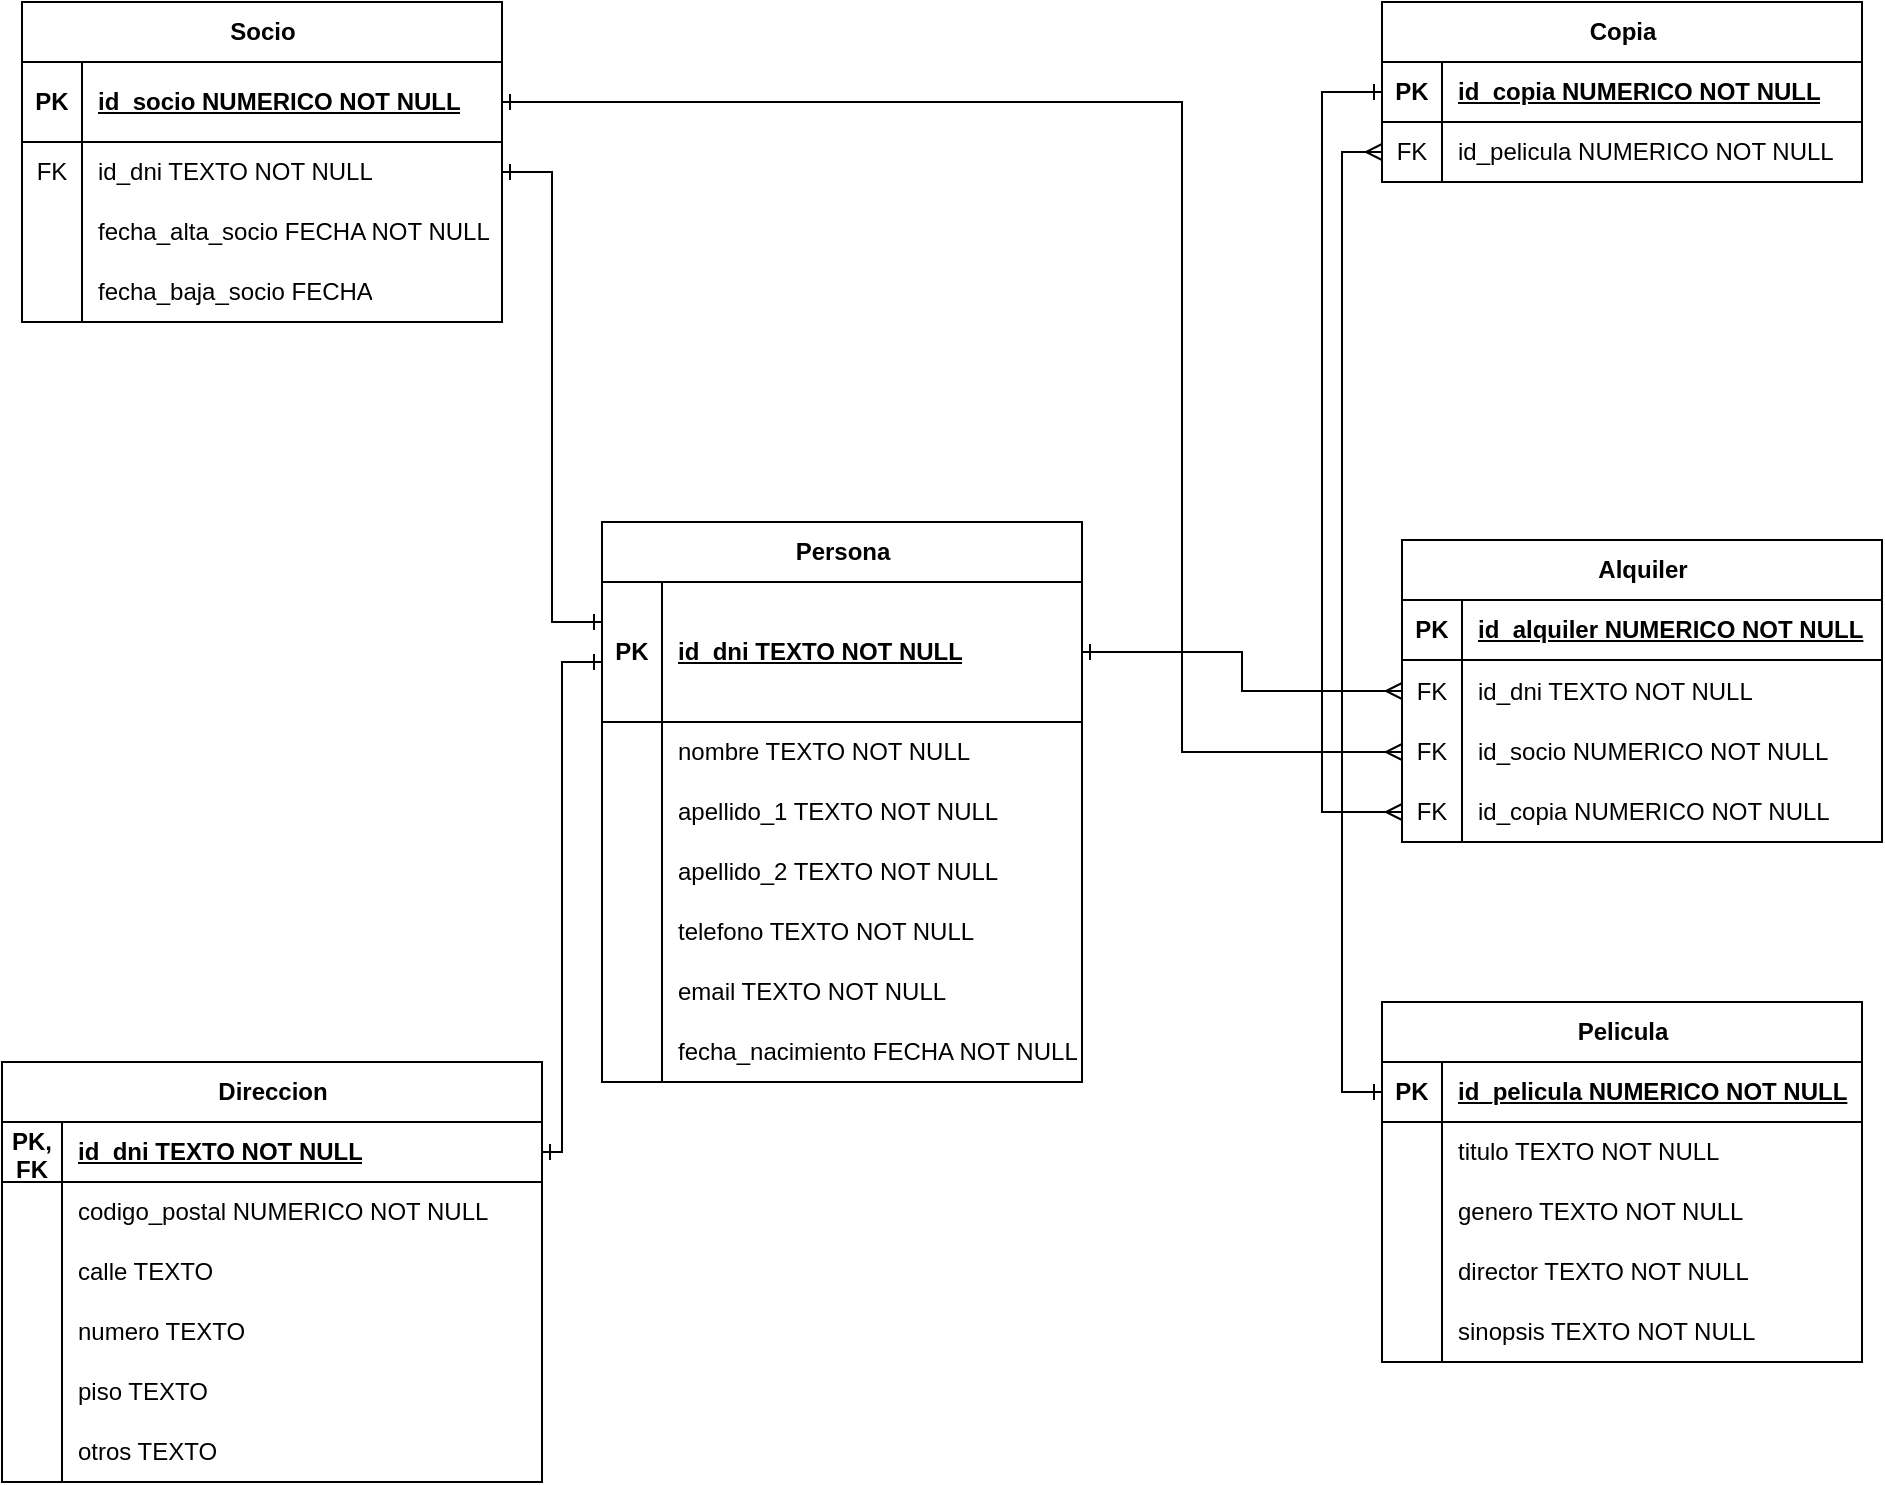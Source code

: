 <mxfile version="23.1.5" type="device">
  <diagram name="Página-1" id="vVMcuIX8sOUWCmh_yazC">
    <mxGraphModel dx="778" dy="764" grid="1" gridSize="10" guides="1" tooltips="1" connect="1" arrows="1" fold="1" page="1" pageScale="1" pageWidth="1169" pageHeight="827" math="0" shadow="0">
      <root>
        <mxCell id="0" />
        <mxCell id="1" parent="0" />
        <mxCell id="2HhcSjEL5CbeWGFcmDzp-1" value="Persona" style="shape=table;startSize=30;container=1;collapsible=1;childLayout=tableLayout;fixedRows=1;rowLines=0;fontStyle=1;align=center;resizeLast=1;html=1;" vertex="1" parent="1">
          <mxGeometry x="330" y="330" width="240" height="280" as="geometry" />
        </mxCell>
        <mxCell id="2HhcSjEL5CbeWGFcmDzp-2" value="" style="shape=tableRow;horizontal=0;startSize=0;swimlaneHead=0;swimlaneBody=0;fillColor=none;collapsible=0;dropTarget=0;points=[[0,0.5],[1,0.5]];portConstraint=eastwest;top=0;left=0;right=0;bottom=1;" vertex="1" parent="2HhcSjEL5CbeWGFcmDzp-1">
          <mxGeometry y="30" width="240" height="70" as="geometry" />
        </mxCell>
        <mxCell id="2HhcSjEL5CbeWGFcmDzp-3" value="PK" style="shape=partialRectangle;connectable=0;fillColor=none;top=0;left=0;bottom=0;right=0;fontStyle=1;overflow=hidden;whiteSpace=wrap;html=1;" vertex="1" parent="2HhcSjEL5CbeWGFcmDzp-2">
          <mxGeometry width="30" height="70" as="geometry">
            <mxRectangle width="30" height="70" as="alternateBounds" />
          </mxGeometry>
        </mxCell>
        <mxCell id="2HhcSjEL5CbeWGFcmDzp-4" value="id_dni TEXTO NOT NULL" style="shape=partialRectangle;connectable=0;fillColor=none;top=0;left=0;bottom=0;right=0;align=left;spacingLeft=6;fontStyle=5;overflow=hidden;whiteSpace=wrap;html=1;" vertex="1" parent="2HhcSjEL5CbeWGFcmDzp-2">
          <mxGeometry x="30" width="210" height="70" as="geometry">
            <mxRectangle width="210" height="70" as="alternateBounds" />
          </mxGeometry>
        </mxCell>
        <mxCell id="2HhcSjEL5CbeWGFcmDzp-5" value="" style="shape=tableRow;horizontal=0;startSize=0;swimlaneHead=0;swimlaneBody=0;fillColor=none;collapsible=0;dropTarget=0;points=[[0,0.5],[1,0.5]];portConstraint=eastwest;top=0;left=0;right=0;bottom=0;" vertex="1" parent="2HhcSjEL5CbeWGFcmDzp-1">
          <mxGeometry y="100" width="240" height="30" as="geometry" />
        </mxCell>
        <mxCell id="2HhcSjEL5CbeWGFcmDzp-6" value="" style="shape=partialRectangle;connectable=0;fillColor=none;top=0;left=0;bottom=0;right=0;editable=1;overflow=hidden;whiteSpace=wrap;html=1;" vertex="1" parent="2HhcSjEL5CbeWGFcmDzp-5">
          <mxGeometry width="30" height="30" as="geometry">
            <mxRectangle width="30" height="30" as="alternateBounds" />
          </mxGeometry>
        </mxCell>
        <mxCell id="2HhcSjEL5CbeWGFcmDzp-7" value="nombre TEXTO NOT NULL" style="shape=partialRectangle;connectable=0;fillColor=none;top=0;left=0;bottom=0;right=0;align=left;spacingLeft=6;overflow=hidden;whiteSpace=wrap;html=1;" vertex="1" parent="2HhcSjEL5CbeWGFcmDzp-5">
          <mxGeometry x="30" width="210" height="30" as="geometry">
            <mxRectangle width="210" height="30" as="alternateBounds" />
          </mxGeometry>
        </mxCell>
        <mxCell id="2HhcSjEL5CbeWGFcmDzp-8" value="" style="shape=tableRow;horizontal=0;startSize=0;swimlaneHead=0;swimlaneBody=0;fillColor=none;collapsible=0;dropTarget=0;points=[[0,0.5],[1,0.5]];portConstraint=eastwest;top=0;left=0;right=0;bottom=0;" vertex="1" parent="2HhcSjEL5CbeWGFcmDzp-1">
          <mxGeometry y="130" width="240" height="30" as="geometry" />
        </mxCell>
        <mxCell id="2HhcSjEL5CbeWGFcmDzp-9" value="" style="shape=partialRectangle;connectable=0;fillColor=none;top=0;left=0;bottom=0;right=0;editable=1;overflow=hidden;whiteSpace=wrap;html=1;" vertex="1" parent="2HhcSjEL5CbeWGFcmDzp-8">
          <mxGeometry width="30" height="30" as="geometry">
            <mxRectangle width="30" height="30" as="alternateBounds" />
          </mxGeometry>
        </mxCell>
        <mxCell id="2HhcSjEL5CbeWGFcmDzp-10" value="apellido_1 TEXTO NOT NULL" style="shape=partialRectangle;connectable=0;fillColor=none;top=0;left=0;bottom=0;right=0;align=left;spacingLeft=6;overflow=hidden;whiteSpace=wrap;html=1;" vertex="1" parent="2HhcSjEL5CbeWGFcmDzp-8">
          <mxGeometry x="30" width="210" height="30" as="geometry">
            <mxRectangle width="210" height="30" as="alternateBounds" />
          </mxGeometry>
        </mxCell>
        <mxCell id="2HhcSjEL5CbeWGFcmDzp-11" value="" style="shape=tableRow;horizontal=0;startSize=0;swimlaneHead=0;swimlaneBody=0;fillColor=none;collapsible=0;dropTarget=0;points=[[0,0.5],[1,0.5]];portConstraint=eastwest;top=0;left=0;right=0;bottom=0;" vertex="1" parent="2HhcSjEL5CbeWGFcmDzp-1">
          <mxGeometry y="160" width="240" height="30" as="geometry" />
        </mxCell>
        <mxCell id="2HhcSjEL5CbeWGFcmDzp-12" value="" style="shape=partialRectangle;connectable=0;fillColor=none;top=0;left=0;bottom=0;right=0;editable=1;overflow=hidden;whiteSpace=wrap;html=1;" vertex="1" parent="2HhcSjEL5CbeWGFcmDzp-11">
          <mxGeometry width="30" height="30" as="geometry">
            <mxRectangle width="30" height="30" as="alternateBounds" />
          </mxGeometry>
        </mxCell>
        <mxCell id="2HhcSjEL5CbeWGFcmDzp-13" value="apellido_2 TEXTO NOT NULL" style="shape=partialRectangle;connectable=0;fillColor=none;top=0;left=0;bottom=0;right=0;align=left;spacingLeft=6;overflow=hidden;whiteSpace=wrap;html=1;" vertex="1" parent="2HhcSjEL5CbeWGFcmDzp-11">
          <mxGeometry x="30" width="210" height="30" as="geometry">
            <mxRectangle width="210" height="30" as="alternateBounds" />
          </mxGeometry>
        </mxCell>
        <mxCell id="2HhcSjEL5CbeWGFcmDzp-14" value="" style="shape=tableRow;horizontal=0;startSize=0;swimlaneHead=0;swimlaneBody=0;fillColor=none;collapsible=0;dropTarget=0;points=[[0,0.5],[1,0.5]];portConstraint=eastwest;top=0;left=0;right=0;bottom=0;" vertex="1" parent="2HhcSjEL5CbeWGFcmDzp-1">
          <mxGeometry y="190" width="240" height="30" as="geometry" />
        </mxCell>
        <mxCell id="2HhcSjEL5CbeWGFcmDzp-15" value="" style="shape=partialRectangle;connectable=0;fillColor=none;top=0;left=0;bottom=0;right=0;editable=1;overflow=hidden;whiteSpace=wrap;html=1;" vertex="1" parent="2HhcSjEL5CbeWGFcmDzp-14">
          <mxGeometry width="30" height="30" as="geometry">
            <mxRectangle width="30" height="30" as="alternateBounds" />
          </mxGeometry>
        </mxCell>
        <mxCell id="2HhcSjEL5CbeWGFcmDzp-16" value="telefono TEXTO NOT NULL" style="shape=partialRectangle;connectable=0;fillColor=none;top=0;left=0;bottom=0;right=0;align=left;spacingLeft=6;overflow=hidden;whiteSpace=wrap;html=1;" vertex="1" parent="2HhcSjEL5CbeWGFcmDzp-14">
          <mxGeometry x="30" width="210" height="30" as="geometry">
            <mxRectangle width="210" height="30" as="alternateBounds" />
          </mxGeometry>
        </mxCell>
        <mxCell id="2HhcSjEL5CbeWGFcmDzp-17" value="" style="shape=tableRow;horizontal=0;startSize=0;swimlaneHead=0;swimlaneBody=0;fillColor=none;collapsible=0;dropTarget=0;points=[[0,0.5],[1,0.5]];portConstraint=eastwest;top=0;left=0;right=0;bottom=0;" vertex="1" parent="2HhcSjEL5CbeWGFcmDzp-1">
          <mxGeometry y="220" width="240" height="30" as="geometry" />
        </mxCell>
        <mxCell id="2HhcSjEL5CbeWGFcmDzp-18" value="" style="shape=partialRectangle;connectable=0;fillColor=none;top=0;left=0;bottom=0;right=0;editable=1;overflow=hidden;whiteSpace=wrap;html=1;" vertex="1" parent="2HhcSjEL5CbeWGFcmDzp-17">
          <mxGeometry width="30" height="30" as="geometry">
            <mxRectangle width="30" height="30" as="alternateBounds" />
          </mxGeometry>
        </mxCell>
        <mxCell id="2HhcSjEL5CbeWGFcmDzp-19" value="email TEXTO NOT NULL" style="shape=partialRectangle;connectable=0;fillColor=none;top=0;left=0;bottom=0;right=0;align=left;spacingLeft=6;overflow=hidden;whiteSpace=wrap;html=1;" vertex="1" parent="2HhcSjEL5CbeWGFcmDzp-17">
          <mxGeometry x="30" width="210" height="30" as="geometry">
            <mxRectangle width="210" height="30" as="alternateBounds" />
          </mxGeometry>
        </mxCell>
        <mxCell id="2HhcSjEL5CbeWGFcmDzp-20" value="" style="shape=tableRow;horizontal=0;startSize=0;swimlaneHead=0;swimlaneBody=0;fillColor=none;collapsible=0;dropTarget=0;points=[[0,0.5],[1,0.5]];portConstraint=eastwest;top=0;left=0;right=0;bottom=0;" vertex="1" parent="2HhcSjEL5CbeWGFcmDzp-1">
          <mxGeometry y="250" width="240" height="30" as="geometry" />
        </mxCell>
        <mxCell id="2HhcSjEL5CbeWGFcmDzp-21" value="" style="shape=partialRectangle;connectable=0;fillColor=none;top=0;left=0;bottom=0;right=0;editable=1;overflow=hidden;whiteSpace=wrap;html=1;" vertex="1" parent="2HhcSjEL5CbeWGFcmDzp-20">
          <mxGeometry width="30" height="30" as="geometry">
            <mxRectangle width="30" height="30" as="alternateBounds" />
          </mxGeometry>
        </mxCell>
        <mxCell id="2HhcSjEL5CbeWGFcmDzp-22" value="fecha_nacimiento FECHA NOT NULL" style="shape=partialRectangle;connectable=0;fillColor=none;top=0;left=0;bottom=0;right=0;align=left;spacingLeft=6;overflow=hidden;whiteSpace=wrap;html=1;" vertex="1" parent="2HhcSjEL5CbeWGFcmDzp-20">
          <mxGeometry x="30" width="210" height="30" as="geometry">
            <mxRectangle width="210" height="30" as="alternateBounds" />
          </mxGeometry>
        </mxCell>
        <mxCell id="2HhcSjEL5CbeWGFcmDzp-36" value="Socio" style="shape=table;startSize=30;container=1;collapsible=1;childLayout=tableLayout;fixedRows=1;rowLines=0;fontStyle=1;align=center;resizeLast=1;html=1;" vertex="1" parent="1">
          <mxGeometry x="40" y="70" width="240" height="160" as="geometry" />
        </mxCell>
        <mxCell id="2HhcSjEL5CbeWGFcmDzp-37" value="" style="shape=tableRow;horizontal=0;startSize=0;swimlaneHead=0;swimlaneBody=0;fillColor=none;collapsible=0;dropTarget=0;points=[[0,0.5],[1,0.5]];portConstraint=eastwest;top=0;left=0;right=0;bottom=1;" vertex="1" parent="2HhcSjEL5CbeWGFcmDzp-36">
          <mxGeometry y="30" width="240" height="40" as="geometry" />
        </mxCell>
        <mxCell id="2HhcSjEL5CbeWGFcmDzp-38" value="PK" style="shape=partialRectangle;connectable=0;fillColor=none;top=0;left=0;bottom=0;right=0;fontStyle=1;overflow=hidden;whiteSpace=wrap;html=1;" vertex="1" parent="2HhcSjEL5CbeWGFcmDzp-37">
          <mxGeometry width="30" height="40" as="geometry">
            <mxRectangle width="30" height="40" as="alternateBounds" />
          </mxGeometry>
        </mxCell>
        <mxCell id="2HhcSjEL5CbeWGFcmDzp-39" value="id_socio NUMERICO NOT NULL" style="shape=partialRectangle;connectable=0;fillColor=none;top=0;left=0;bottom=0;right=0;align=left;spacingLeft=6;fontStyle=5;overflow=hidden;whiteSpace=wrap;html=1;" vertex="1" parent="2HhcSjEL5CbeWGFcmDzp-37">
          <mxGeometry x="30" width="210" height="40" as="geometry">
            <mxRectangle width="210" height="40" as="alternateBounds" />
          </mxGeometry>
        </mxCell>
        <mxCell id="2HhcSjEL5CbeWGFcmDzp-40" value="" style="shape=tableRow;horizontal=0;startSize=0;swimlaneHead=0;swimlaneBody=0;fillColor=none;collapsible=0;dropTarget=0;points=[[0,0.5],[1,0.5]];portConstraint=eastwest;top=0;left=0;right=0;bottom=0;" vertex="1" parent="2HhcSjEL5CbeWGFcmDzp-36">
          <mxGeometry y="70" width="240" height="30" as="geometry" />
        </mxCell>
        <mxCell id="2HhcSjEL5CbeWGFcmDzp-41" value="FK" style="shape=partialRectangle;connectable=0;fillColor=none;top=0;left=0;bottom=0;right=0;editable=1;overflow=hidden;whiteSpace=wrap;html=1;" vertex="1" parent="2HhcSjEL5CbeWGFcmDzp-40">
          <mxGeometry width="30" height="30" as="geometry">
            <mxRectangle width="30" height="30" as="alternateBounds" />
          </mxGeometry>
        </mxCell>
        <mxCell id="2HhcSjEL5CbeWGFcmDzp-42" value="id_dni TEXTO NOT NULL" style="shape=partialRectangle;connectable=0;fillColor=none;top=0;left=0;bottom=0;right=0;align=left;spacingLeft=6;overflow=hidden;whiteSpace=wrap;html=1;" vertex="1" parent="2HhcSjEL5CbeWGFcmDzp-40">
          <mxGeometry x="30" width="210" height="30" as="geometry">
            <mxRectangle width="210" height="30" as="alternateBounds" />
          </mxGeometry>
        </mxCell>
        <mxCell id="2HhcSjEL5CbeWGFcmDzp-43" value="" style="shape=tableRow;horizontal=0;startSize=0;swimlaneHead=0;swimlaneBody=0;fillColor=none;collapsible=0;dropTarget=0;points=[[0,0.5],[1,0.5]];portConstraint=eastwest;top=0;left=0;right=0;bottom=0;" vertex="1" parent="2HhcSjEL5CbeWGFcmDzp-36">
          <mxGeometry y="100" width="240" height="30" as="geometry" />
        </mxCell>
        <mxCell id="2HhcSjEL5CbeWGFcmDzp-44" value="" style="shape=partialRectangle;connectable=0;fillColor=none;top=0;left=0;bottom=0;right=0;editable=1;overflow=hidden;whiteSpace=wrap;html=1;" vertex="1" parent="2HhcSjEL5CbeWGFcmDzp-43">
          <mxGeometry width="30" height="30" as="geometry">
            <mxRectangle width="30" height="30" as="alternateBounds" />
          </mxGeometry>
        </mxCell>
        <mxCell id="2HhcSjEL5CbeWGFcmDzp-45" value="fecha_alta_socio FECHA NOT NULL" style="shape=partialRectangle;connectable=0;fillColor=none;top=0;left=0;bottom=0;right=0;align=left;spacingLeft=6;overflow=hidden;whiteSpace=wrap;html=1;" vertex="1" parent="2HhcSjEL5CbeWGFcmDzp-43">
          <mxGeometry x="30" width="210" height="30" as="geometry">
            <mxRectangle width="210" height="30" as="alternateBounds" />
          </mxGeometry>
        </mxCell>
        <mxCell id="2HhcSjEL5CbeWGFcmDzp-46" value="" style="shape=tableRow;horizontal=0;startSize=0;swimlaneHead=0;swimlaneBody=0;fillColor=none;collapsible=0;dropTarget=0;points=[[0,0.5],[1,0.5]];portConstraint=eastwest;top=0;left=0;right=0;bottom=0;" vertex="1" parent="2HhcSjEL5CbeWGFcmDzp-36">
          <mxGeometry y="130" width="240" height="30" as="geometry" />
        </mxCell>
        <mxCell id="2HhcSjEL5CbeWGFcmDzp-47" value="" style="shape=partialRectangle;connectable=0;fillColor=none;top=0;left=0;bottom=0;right=0;editable=1;overflow=hidden;whiteSpace=wrap;html=1;" vertex="1" parent="2HhcSjEL5CbeWGFcmDzp-46">
          <mxGeometry width="30" height="30" as="geometry">
            <mxRectangle width="30" height="30" as="alternateBounds" />
          </mxGeometry>
        </mxCell>
        <mxCell id="2HhcSjEL5CbeWGFcmDzp-48" value="fecha_baja_socio FECHA" style="shape=partialRectangle;connectable=0;fillColor=none;top=0;left=0;bottom=0;right=0;align=left;spacingLeft=6;overflow=hidden;whiteSpace=wrap;html=1;" vertex="1" parent="2HhcSjEL5CbeWGFcmDzp-46">
          <mxGeometry x="30" width="210" height="30" as="geometry">
            <mxRectangle width="210" height="30" as="alternateBounds" />
          </mxGeometry>
        </mxCell>
        <mxCell id="2HhcSjEL5CbeWGFcmDzp-49" value="Direccion" style="shape=table;startSize=30;container=1;collapsible=1;childLayout=tableLayout;fixedRows=1;rowLines=0;fontStyle=1;align=center;resizeLast=1;html=1;" vertex="1" parent="1">
          <mxGeometry x="30" y="600" width="270" height="210" as="geometry" />
        </mxCell>
        <mxCell id="2HhcSjEL5CbeWGFcmDzp-50" value="" style="shape=tableRow;horizontal=0;startSize=0;swimlaneHead=0;swimlaneBody=0;fillColor=none;collapsible=0;dropTarget=0;points=[[0,0.5],[1,0.5]];portConstraint=eastwest;top=0;left=0;right=0;bottom=1;" vertex="1" parent="2HhcSjEL5CbeWGFcmDzp-49">
          <mxGeometry y="30" width="270" height="30" as="geometry" />
        </mxCell>
        <mxCell id="2HhcSjEL5CbeWGFcmDzp-51" value="PK, FK" style="shape=partialRectangle;connectable=0;fillColor=none;top=0;left=0;bottom=0;right=0;fontStyle=1;overflow=hidden;whiteSpace=wrap;html=1;" vertex="1" parent="2HhcSjEL5CbeWGFcmDzp-50">
          <mxGeometry width="30" height="30" as="geometry">
            <mxRectangle width="30" height="30" as="alternateBounds" />
          </mxGeometry>
        </mxCell>
        <mxCell id="2HhcSjEL5CbeWGFcmDzp-52" value="id_dni TEXTO NOT NULL" style="shape=partialRectangle;connectable=0;fillColor=none;top=0;left=0;bottom=0;right=0;align=left;spacingLeft=6;fontStyle=5;overflow=hidden;whiteSpace=wrap;html=1;" vertex="1" parent="2HhcSjEL5CbeWGFcmDzp-50">
          <mxGeometry x="30" width="240" height="30" as="geometry">
            <mxRectangle width="240" height="30" as="alternateBounds" />
          </mxGeometry>
        </mxCell>
        <mxCell id="2HhcSjEL5CbeWGFcmDzp-53" value="" style="shape=tableRow;horizontal=0;startSize=0;swimlaneHead=0;swimlaneBody=0;fillColor=none;collapsible=0;dropTarget=0;points=[[0,0.5],[1,0.5]];portConstraint=eastwest;top=0;left=0;right=0;bottom=0;" vertex="1" parent="2HhcSjEL5CbeWGFcmDzp-49">
          <mxGeometry y="60" width="270" height="30" as="geometry" />
        </mxCell>
        <mxCell id="2HhcSjEL5CbeWGFcmDzp-54" value="" style="shape=partialRectangle;connectable=0;fillColor=none;top=0;left=0;bottom=0;right=0;editable=1;overflow=hidden;whiteSpace=wrap;html=1;" vertex="1" parent="2HhcSjEL5CbeWGFcmDzp-53">
          <mxGeometry width="30" height="30" as="geometry">
            <mxRectangle width="30" height="30" as="alternateBounds" />
          </mxGeometry>
        </mxCell>
        <mxCell id="2HhcSjEL5CbeWGFcmDzp-55" value="codigo_postal NUMERICO NOT NULL" style="shape=partialRectangle;connectable=0;fillColor=none;top=0;left=0;bottom=0;right=0;align=left;spacingLeft=6;overflow=hidden;whiteSpace=wrap;html=1;" vertex="1" parent="2HhcSjEL5CbeWGFcmDzp-53">
          <mxGeometry x="30" width="240" height="30" as="geometry">
            <mxRectangle width="240" height="30" as="alternateBounds" />
          </mxGeometry>
        </mxCell>
        <mxCell id="2HhcSjEL5CbeWGFcmDzp-56" value="" style="shape=tableRow;horizontal=0;startSize=0;swimlaneHead=0;swimlaneBody=0;fillColor=none;collapsible=0;dropTarget=0;points=[[0,0.5],[1,0.5]];portConstraint=eastwest;top=0;left=0;right=0;bottom=0;" vertex="1" parent="2HhcSjEL5CbeWGFcmDzp-49">
          <mxGeometry y="90" width="270" height="30" as="geometry" />
        </mxCell>
        <mxCell id="2HhcSjEL5CbeWGFcmDzp-57" value="" style="shape=partialRectangle;connectable=0;fillColor=none;top=0;left=0;bottom=0;right=0;editable=1;overflow=hidden;whiteSpace=wrap;html=1;" vertex="1" parent="2HhcSjEL5CbeWGFcmDzp-56">
          <mxGeometry width="30" height="30" as="geometry">
            <mxRectangle width="30" height="30" as="alternateBounds" />
          </mxGeometry>
        </mxCell>
        <mxCell id="2HhcSjEL5CbeWGFcmDzp-58" value="calle TEXTO" style="shape=partialRectangle;connectable=0;fillColor=none;top=0;left=0;bottom=0;right=0;align=left;spacingLeft=6;overflow=hidden;whiteSpace=wrap;html=1;" vertex="1" parent="2HhcSjEL5CbeWGFcmDzp-56">
          <mxGeometry x="30" width="240" height="30" as="geometry">
            <mxRectangle width="240" height="30" as="alternateBounds" />
          </mxGeometry>
        </mxCell>
        <mxCell id="2HhcSjEL5CbeWGFcmDzp-59" value="" style="shape=tableRow;horizontal=0;startSize=0;swimlaneHead=0;swimlaneBody=0;fillColor=none;collapsible=0;dropTarget=0;points=[[0,0.5],[1,0.5]];portConstraint=eastwest;top=0;left=0;right=0;bottom=0;" vertex="1" parent="2HhcSjEL5CbeWGFcmDzp-49">
          <mxGeometry y="120" width="270" height="30" as="geometry" />
        </mxCell>
        <mxCell id="2HhcSjEL5CbeWGFcmDzp-60" value="" style="shape=partialRectangle;connectable=0;fillColor=none;top=0;left=0;bottom=0;right=0;editable=1;overflow=hidden;whiteSpace=wrap;html=1;" vertex="1" parent="2HhcSjEL5CbeWGFcmDzp-59">
          <mxGeometry width="30" height="30" as="geometry">
            <mxRectangle width="30" height="30" as="alternateBounds" />
          </mxGeometry>
        </mxCell>
        <mxCell id="2HhcSjEL5CbeWGFcmDzp-61" value="numero TEXTO" style="shape=partialRectangle;connectable=0;fillColor=none;top=0;left=0;bottom=0;right=0;align=left;spacingLeft=6;overflow=hidden;whiteSpace=wrap;html=1;" vertex="1" parent="2HhcSjEL5CbeWGFcmDzp-59">
          <mxGeometry x="30" width="240" height="30" as="geometry">
            <mxRectangle width="240" height="30" as="alternateBounds" />
          </mxGeometry>
        </mxCell>
        <mxCell id="2HhcSjEL5CbeWGFcmDzp-62" value="" style="shape=tableRow;horizontal=0;startSize=0;swimlaneHead=0;swimlaneBody=0;fillColor=none;collapsible=0;dropTarget=0;points=[[0,0.5],[1,0.5]];portConstraint=eastwest;top=0;left=0;right=0;bottom=0;" vertex="1" parent="2HhcSjEL5CbeWGFcmDzp-49">
          <mxGeometry y="150" width="270" height="30" as="geometry" />
        </mxCell>
        <mxCell id="2HhcSjEL5CbeWGFcmDzp-63" value="" style="shape=partialRectangle;connectable=0;fillColor=none;top=0;left=0;bottom=0;right=0;editable=1;overflow=hidden;whiteSpace=wrap;html=1;" vertex="1" parent="2HhcSjEL5CbeWGFcmDzp-62">
          <mxGeometry width="30" height="30" as="geometry">
            <mxRectangle width="30" height="30" as="alternateBounds" />
          </mxGeometry>
        </mxCell>
        <mxCell id="2HhcSjEL5CbeWGFcmDzp-64" value="piso TEXTO" style="shape=partialRectangle;connectable=0;fillColor=none;top=0;left=0;bottom=0;right=0;align=left;spacingLeft=6;overflow=hidden;whiteSpace=wrap;html=1;" vertex="1" parent="2HhcSjEL5CbeWGFcmDzp-62">
          <mxGeometry x="30" width="240" height="30" as="geometry">
            <mxRectangle width="240" height="30" as="alternateBounds" />
          </mxGeometry>
        </mxCell>
        <mxCell id="2HhcSjEL5CbeWGFcmDzp-65" value="" style="shape=tableRow;horizontal=0;startSize=0;swimlaneHead=0;swimlaneBody=0;fillColor=none;collapsible=0;dropTarget=0;points=[[0,0.5],[1,0.5]];portConstraint=eastwest;top=0;left=0;right=0;bottom=0;" vertex="1" parent="2HhcSjEL5CbeWGFcmDzp-49">
          <mxGeometry y="180" width="270" height="30" as="geometry" />
        </mxCell>
        <mxCell id="2HhcSjEL5CbeWGFcmDzp-66" value="" style="shape=partialRectangle;connectable=0;fillColor=none;top=0;left=0;bottom=0;right=0;editable=1;overflow=hidden;whiteSpace=wrap;html=1;" vertex="1" parent="2HhcSjEL5CbeWGFcmDzp-65">
          <mxGeometry width="30" height="30" as="geometry">
            <mxRectangle width="30" height="30" as="alternateBounds" />
          </mxGeometry>
        </mxCell>
        <mxCell id="2HhcSjEL5CbeWGFcmDzp-67" value="otros TEXTO" style="shape=partialRectangle;connectable=0;fillColor=none;top=0;left=0;bottom=0;right=0;align=left;spacingLeft=6;overflow=hidden;whiteSpace=wrap;html=1;" vertex="1" parent="2HhcSjEL5CbeWGFcmDzp-65">
          <mxGeometry x="30" width="240" height="30" as="geometry">
            <mxRectangle width="240" height="30" as="alternateBounds" />
          </mxGeometry>
        </mxCell>
        <mxCell id="2HhcSjEL5CbeWGFcmDzp-69" style="edgeStyle=orthogonalEdgeStyle;rounded=0;orthogonalLoop=1;jettySize=auto;html=1;startArrow=ERone;startFill=0;endArrow=ERone;endFill=0;" edge="1" parent="1" source="2HhcSjEL5CbeWGFcmDzp-2" target="2HhcSjEL5CbeWGFcmDzp-50">
          <mxGeometry relative="1" as="geometry">
            <Array as="points">
              <mxPoint x="310" y="400" />
              <mxPoint x="310" y="645" />
            </Array>
          </mxGeometry>
        </mxCell>
        <mxCell id="2HhcSjEL5CbeWGFcmDzp-70" value="Alquiler" style="shape=table;startSize=30;container=1;collapsible=1;childLayout=tableLayout;fixedRows=1;rowLines=0;fontStyle=1;align=center;resizeLast=1;html=1;" vertex="1" parent="1">
          <mxGeometry x="730" y="339" width="240" height="151" as="geometry" />
        </mxCell>
        <mxCell id="2HhcSjEL5CbeWGFcmDzp-71" value="" style="shape=tableRow;horizontal=0;startSize=0;swimlaneHead=0;swimlaneBody=0;fillColor=none;collapsible=0;dropTarget=0;points=[[0,0.5],[1,0.5]];portConstraint=eastwest;top=0;left=0;right=0;bottom=1;" vertex="1" parent="2HhcSjEL5CbeWGFcmDzp-70">
          <mxGeometry y="30" width="240" height="30" as="geometry" />
        </mxCell>
        <mxCell id="2HhcSjEL5CbeWGFcmDzp-72" value="PK" style="shape=partialRectangle;connectable=0;fillColor=none;top=0;left=0;bottom=0;right=0;fontStyle=1;overflow=hidden;whiteSpace=wrap;html=1;" vertex="1" parent="2HhcSjEL5CbeWGFcmDzp-71">
          <mxGeometry width="30" height="30" as="geometry">
            <mxRectangle width="30" height="30" as="alternateBounds" />
          </mxGeometry>
        </mxCell>
        <mxCell id="2HhcSjEL5CbeWGFcmDzp-73" value="id_alquiler NUMERICO NOT NULL" style="shape=partialRectangle;connectable=0;fillColor=none;top=0;left=0;bottom=0;right=0;align=left;spacingLeft=6;fontStyle=5;overflow=hidden;whiteSpace=wrap;html=1;" vertex="1" parent="2HhcSjEL5CbeWGFcmDzp-71">
          <mxGeometry x="30" width="210" height="30" as="geometry">
            <mxRectangle width="210" height="30" as="alternateBounds" />
          </mxGeometry>
        </mxCell>
        <mxCell id="2HhcSjEL5CbeWGFcmDzp-74" value="" style="shape=tableRow;horizontal=0;startSize=0;swimlaneHead=0;swimlaneBody=0;fillColor=none;collapsible=0;dropTarget=0;points=[[0,0.5],[1,0.5]];portConstraint=eastwest;top=0;left=0;right=0;bottom=0;" vertex="1" parent="2HhcSjEL5CbeWGFcmDzp-70">
          <mxGeometry y="60" width="240" height="31" as="geometry" />
        </mxCell>
        <mxCell id="2HhcSjEL5CbeWGFcmDzp-75" value="FK" style="shape=partialRectangle;connectable=0;fillColor=none;top=0;left=0;bottom=0;right=0;editable=1;overflow=hidden;whiteSpace=wrap;html=1;" vertex="1" parent="2HhcSjEL5CbeWGFcmDzp-74">
          <mxGeometry width="30" height="31" as="geometry">
            <mxRectangle width="30" height="31" as="alternateBounds" />
          </mxGeometry>
        </mxCell>
        <mxCell id="2HhcSjEL5CbeWGFcmDzp-76" value="id_dni TEXTO NOT NULL" style="shape=partialRectangle;connectable=0;fillColor=none;top=0;left=0;bottom=0;right=0;align=left;spacingLeft=6;overflow=hidden;whiteSpace=wrap;html=1;" vertex="1" parent="2HhcSjEL5CbeWGFcmDzp-74">
          <mxGeometry x="30" width="210" height="31" as="geometry">
            <mxRectangle width="210" height="31" as="alternateBounds" />
          </mxGeometry>
        </mxCell>
        <mxCell id="2HhcSjEL5CbeWGFcmDzp-77" value="" style="shape=tableRow;horizontal=0;startSize=0;swimlaneHead=0;swimlaneBody=0;fillColor=none;collapsible=0;dropTarget=0;points=[[0,0.5],[1,0.5]];portConstraint=eastwest;top=0;left=0;right=0;bottom=0;" vertex="1" parent="2HhcSjEL5CbeWGFcmDzp-70">
          <mxGeometry y="91" width="240" height="30" as="geometry" />
        </mxCell>
        <mxCell id="2HhcSjEL5CbeWGFcmDzp-78" value="FK" style="shape=partialRectangle;connectable=0;fillColor=none;top=0;left=0;bottom=0;right=0;editable=1;overflow=hidden;whiteSpace=wrap;html=1;" vertex="1" parent="2HhcSjEL5CbeWGFcmDzp-77">
          <mxGeometry width="30" height="30" as="geometry">
            <mxRectangle width="30" height="30" as="alternateBounds" />
          </mxGeometry>
        </mxCell>
        <mxCell id="2HhcSjEL5CbeWGFcmDzp-79" value="id_socio NUMERICO NOT NULL" style="shape=partialRectangle;connectable=0;fillColor=none;top=0;left=0;bottom=0;right=0;align=left;spacingLeft=6;overflow=hidden;whiteSpace=wrap;html=1;" vertex="1" parent="2HhcSjEL5CbeWGFcmDzp-77">
          <mxGeometry x="30" width="210" height="30" as="geometry">
            <mxRectangle width="210" height="30" as="alternateBounds" />
          </mxGeometry>
        </mxCell>
        <mxCell id="2HhcSjEL5CbeWGFcmDzp-80" value="" style="shape=tableRow;horizontal=0;startSize=0;swimlaneHead=0;swimlaneBody=0;fillColor=none;collapsible=0;dropTarget=0;points=[[0,0.5],[1,0.5]];portConstraint=eastwest;top=0;left=0;right=0;bottom=0;" vertex="1" parent="2HhcSjEL5CbeWGFcmDzp-70">
          <mxGeometry y="121" width="240" height="30" as="geometry" />
        </mxCell>
        <mxCell id="2HhcSjEL5CbeWGFcmDzp-81" value="FK" style="shape=partialRectangle;connectable=0;fillColor=none;top=0;left=0;bottom=0;right=0;editable=1;overflow=hidden;whiteSpace=wrap;html=1;" vertex="1" parent="2HhcSjEL5CbeWGFcmDzp-80">
          <mxGeometry width="30" height="30" as="geometry">
            <mxRectangle width="30" height="30" as="alternateBounds" />
          </mxGeometry>
        </mxCell>
        <mxCell id="2HhcSjEL5CbeWGFcmDzp-82" value="id_copia NUMERICO NOT NULL" style="shape=partialRectangle;connectable=0;fillColor=none;top=0;left=0;bottom=0;right=0;align=left;spacingLeft=6;overflow=hidden;whiteSpace=wrap;html=1;" vertex="1" parent="2HhcSjEL5CbeWGFcmDzp-80">
          <mxGeometry x="30" width="210" height="30" as="geometry">
            <mxRectangle width="210" height="30" as="alternateBounds" />
          </mxGeometry>
        </mxCell>
        <mxCell id="2HhcSjEL5CbeWGFcmDzp-83" style="edgeStyle=orthogonalEdgeStyle;rounded=0;orthogonalLoop=1;jettySize=auto;html=1;startArrow=ERone;startFill=0;endArrow=ERmany;endFill=0;" edge="1" parent="1" source="2HhcSjEL5CbeWGFcmDzp-2" target="2HhcSjEL5CbeWGFcmDzp-74">
          <mxGeometry relative="1" as="geometry" />
        </mxCell>
        <mxCell id="2HhcSjEL5CbeWGFcmDzp-84" style="edgeStyle=orthogonalEdgeStyle;rounded=0;orthogonalLoop=1;jettySize=auto;html=1;startArrow=ERone;startFill=0;endArrow=ERmany;endFill=0;" edge="1" parent="1" source="2HhcSjEL5CbeWGFcmDzp-37" target="2HhcSjEL5CbeWGFcmDzp-77">
          <mxGeometry relative="1" as="geometry">
            <Array as="points">
              <mxPoint x="620" y="120" />
              <mxPoint x="620" y="445" />
            </Array>
          </mxGeometry>
        </mxCell>
        <mxCell id="2HhcSjEL5CbeWGFcmDzp-85" value="Copia" style="shape=table;startSize=30;container=1;collapsible=1;childLayout=tableLayout;fixedRows=1;rowLines=0;fontStyle=1;align=center;resizeLast=1;html=1;" vertex="1" parent="1">
          <mxGeometry x="720" y="70" width="240" height="90" as="geometry" />
        </mxCell>
        <mxCell id="2HhcSjEL5CbeWGFcmDzp-86" value="" style="shape=tableRow;horizontal=0;startSize=0;swimlaneHead=0;swimlaneBody=0;fillColor=none;collapsible=0;dropTarget=0;points=[[0,0.5],[1,0.5]];portConstraint=eastwest;top=0;left=0;right=0;bottom=1;" vertex="1" parent="2HhcSjEL5CbeWGFcmDzp-85">
          <mxGeometry y="30" width="240" height="30" as="geometry" />
        </mxCell>
        <mxCell id="2HhcSjEL5CbeWGFcmDzp-87" value="PK" style="shape=partialRectangle;connectable=0;fillColor=none;top=0;left=0;bottom=0;right=0;fontStyle=1;overflow=hidden;whiteSpace=wrap;html=1;" vertex="1" parent="2HhcSjEL5CbeWGFcmDzp-86">
          <mxGeometry width="30" height="30" as="geometry">
            <mxRectangle width="30" height="30" as="alternateBounds" />
          </mxGeometry>
        </mxCell>
        <mxCell id="2HhcSjEL5CbeWGFcmDzp-88" value="id_copia NUMERICO NOT NULL" style="shape=partialRectangle;connectable=0;fillColor=none;top=0;left=0;bottom=0;right=0;align=left;spacingLeft=6;fontStyle=5;overflow=hidden;whiteSpace=wrap;html=1;" vertex="1" parent="2HhcSjEL5CbeWGFcmDzp-86">
          <mxGeometry x="30" width="210" height="30" as="geometry">
            <mxRectangle width="210" height="30" as="alternateBounds" />
          </mxGeometry>
        </mxCell>
        <mxCell id="2HhcSjEL5CbeWGFcmDzp-89" value="" style="shape=tableRow;horizontal=0;startSize=0;swimlaneHead=0;swimlaneBody=0;fillColor=none;collapsible=0;dropTarget=0;points=[[0,0.5],[1,0.5]];portConstraint=eastwest;top=0;left=0;right=0;bottom=0;" vertex="1" parent="2HhcSjEL5CbeWGFcmDzp-85">
          <mxGeometry y="60" width="240" height="30" as="geometry" />
        </mxCell>
        <mxCell id="2HhcSjEL5CbeWGFcmDzp-90" value="FK" style="shape=partialRectangle;connectable=0;fillColor=none;top=0;left=0;bottom=0;right=0;editable=1;overflow=hidden;whiteSpace=wrap;html=1;" vertex="1" parent="2HhcSjEL5CbeWGFcmDzp-89">
          <mxGeometry width="30" height="30" as="geometry">
            <mxRectangle width="30" height="30" as="alternateBounds" />
          </mxGeometry>
        </mxCell>
        <mxCell id="2HhcSjEL5CbeWGFcmDzp-91" value="id_pelicula NUMERICO NOT NULL" style="shape=partialRectangle;connectable=0;fillColor=none;top=0;left=0;bottom=0;right=0;align=left;spacingLeft=6;overflow=hidden;whiteSpace=wrap;html=1;" vertex="1" parent="2HhcSjEL5CbeWGFcmDzp-89">
          <mxGeometry x="30" width="210" height="30" as="geometry">
            <mxRectangle width="210" height="30" as="alternateBounds" />
          </mxGeometry>
        </mxCell>
        <mxCell id="2HhcSjEL5CbeWGFcmDzp-99" style="edgeStyle=orthogonalEdgeStyle;rounded=0;orthogonalLoop=1;jettySize=auto;html=1;startArrow=ERone;startFill=0;endArrow=ERmany;endFill=0;" edge="1" parent="1" source="2HhcSjEL5CbeWGFcmDzp-86" target="2HhcSjEL5CbeWGFcmDzp-80">
          <mxGeometry relative="1" as="geometry">
            <Array as="points">
              <mxPoint x="690" y="115" />
              <mxPoint x="690" y="475" />
            </Array>
          </mxGeometry>
        </mxCell>
        <mxCell id="2HhcSjEL5CbeWGFcmDzp-100" value="Pelicula" style="shape=table;startSize=30;container=1;collapsible=1;childLayout=tableLayout;fixedRows=1;rowLines=0;fontStyle=1;align=center;resizeLast=1;html=1;" vertex="1" parent="1">
          <mxGeometry x="720" y="570" width="240" height="180" as="geometry" />
        </mxCell>
        <mxCell id="2HhcSjEL5CbeWGFcmDzp-101" value="" style="shape=tableRow;horizontal=0;startSize=0;swimlaneHead=0;swimlaneBody=0;fillColor=none;collapsible=0;dropTarget=0;points=[[0,0.5],[1,0.5]];portConstraint=eastwest;top=0;left=0;right=0;bottom=1;" vertex="1" parent="2HhcSjEL5CbeWGFcmDzp-100">
          <mxGeometry y="30" width="240" height="30" as="geometry" />
        </mxCell>
        <mxCell id="2HhcSjEL5CbeWGFcmDzp-102" value="PK" style="shape=partialRectangle;connectable=0;fillColor=none;top=0;left=0;bottom=0;right=0;fontStyle=1;overflow=hidden;whiteSpace=wrap;html=1;" vertex="1" parent="2HhcSjEL5CbeWGFcmDzp-101">
          <mxGeometry width="30" height="30" as="geometry">
            <mxRectangle width="30" height="30" as="alternateBounds" />
          </mxGeometry>
        </mxCell>
        <mxCell id="2HhcSjEL5CbeWGFcmDzp-103" value="id_pelicula NUMERICO NOT NULL" style="shape=partialRectangle;connectable=0;fillColor=none;top=0;left=0;bottom=0;right=0;align=left;spacingLeft=6;fontStyle=5;overflow=hidden;whiteSpace=wrap;html=1;" vertex="1" parent="2HhcSjEL5CbeWGFcmDzp-101">
          <mxGeometry x="30" width="210" height="30" as="geometry">
            <mxRectangle width="210" height="30" as="alternateBounds" />
          </mxGeometry>
        </mxCell>
        <mxCell id="2HhcSjEL5CbeWGFcmDzp-104" value="" style="shape=tableRow;horizontal=0;startSize=0;swimlaneHead=0;swimlaneBody=0;fillColor=none;collapsible=0;dropTarget=0;points=[[0,0.5],[1,0.5]];portConstraint=eastwest;top=0;left=0;right=0;bottom=0;" vertex="1" parent="2HhcSjEL5CbeWGFcmDzp-100">
          <mxGeometry y="60" width="240" height="30" as="geometry" />
        </mxCell>
        <mxCell id="2HhcSjEL5CbeWGFcmDzp-105" value="" style="shape=partialRectangle;connectable=0;fillColor=none;top=0;left=0;bottom=0;right=0;editable=1;overflow=hidden;whiteSpace=wrap;html=1;" vertex="1" parent="2HhcSjEL5CbeWGFcmDzp-104">
          <mxGeometry width="30" height="30" as="geometry">
            <mxRectangle width="30" height="30" as="alternateBounds" />
          </mxGeometry>
        </mxCell>
        <mxCell id="2HhcSjEL5CbeWGFcmDzp-106" value="titulo TEXTO NOT NULL" style="shape=partialRectangle;connectable=0;fillColor=none;top=0;left=0;bottom=0;right=0;align=left;spacingLeft=6;overflow=hidden;whiteSpace=wrap;html=1;" vertex="1" parent="2HhcSjEL5CbeWGFcmDzp-104">
          <mxGeometry x="30" width="210" height="30" as="geometry">
            <mxRectangle width="210" height="30" as="alternateBounds" />
          </mxGeometry>
        </mxCell>
        <mxCell id="2HhcSjEL5CbeWGFcmDzp-107" value="" style="shape=tableRow;horizontal=0;startSize=0;swimlaneHead=0;swimlaneBody=0;fillColor=none;collapsible=0;dropTarget=0;points=[[0,0.5],[1,0.5]];portConstraint=eastwest;top=0;left=0;right=0;bottom=0;" vertex="1" parent="2HhcSjEL5CbeWGFcmDzp-100">
          <mxGeometry y="90" width="240" height="30" as="geometry" />
        </mxCell>
        <mxCell id="2HhcSjEL5CbeWGFcmDzp-108" value="" style="shape=partialRectangle;connectable=0;fillColor=none;top=0;left=0;bottom=0;right=0;editable=1;overflow=hidden;whiteSpace=wrap;html=1;" vertex="1" parent="2HhcSjEL5CbeWGFcmDzp-107">
          <mxGeometry width="30" height="30" as="geometry">
            <mxRectangle width="30" height="30" as="alternateBounds" />
          </mxGeometry>
        </mxCell>
        <mxCell id="2HhcSjEL5CbeWGFcmDzp-109" value="genero TEXTO NOT NULL" style="shape=partialRectangle;connectable=0;fillColor=none;top=0;left=0;bottom=0;right=0;align=left;spacingLeft=6;overflow=hidden;whiteSpace=wrap;html=1;" vertex="1" parent="2HhcSjEL5CbeWGFcmDzp-107">
          <mxGeometry x="30" width="210" height="30" as="geometry">
            <mxRectangle width="210" height="30" as="alternateBounds" />
          </mxGeometry>
        </mxCell>
        <mxCell id="2HhcSjEL5CbeWGFcmDzp-110" value="" style="shape=tableRow;horizontal=0;startSize=0;swimlaneHead=0;swimlaneBody=0;fillColor=none;collapsible=0;dropTarget=0;points=[[0,0.5],[1,0.5]];portConstraint=eastwest;top=0;left=0;right=0;bottom=0;" vertex="1" parent="2HhcSjEL5CbeWGFcmDzp-100">
          <mxGeometry y="120" width="240" height="30" as="geometry" />
        </mxCell>
        <mxCell id="2HhcSjEL5CbeWGFcmDzp-111" value="" style="shape=partialRectangle;connectable=0;fillColor=none;top=0;left=0;bottom=0;right=0;editable=1;overflow=hidden;whiteSpace=wrap;html=1;" vertex="1" parent="2HhcSjEL5CbeWGFcmDzp-110">
          <mxGeometry width="30" height="30" as="geometry">
            <mxRectangle width="30" height="30" as="alternateBounds" />
          </mxGeometry>
        </mxCell>
        <mxCell id="2HhcSjEL5CbeWGFcmDzp-112" value="director TEXTO NOT NULL" style="shape=partialRectangle;connectable=0;fillColor=none;top=0;left=0;bottom=0;right=0;align=left;spacingLeft=6;overflow=hidden;whiteSpace=wrap;html=1;" vertex="1" parent="2HhcSjEL5CbeWGFcmDzp-110">
          <mxGeometry x="30" width="210" height="30" as="geometry">
            <mxRectangle width="210" height="30" as="alternateBounds" />
          </mxGeometry>
        </mxCell>
        <mxCell id="2HhcSjEL5CbeWGFcmDzp-113" value="" style="shape=tableRow;horizontal=0;startSize=0;swimlaneHead=0;swimlaneBody=0;fillColor=none;collapsible=0;dropTarget=0;points=[[0,0.5],[1,0.5]];portConstraint=eastwest;top=0;left=0;right=0;bottom=0;" vertex="1" parent="2HhcSjEL5CbeWGFcmDzp-100">
          <mxGeometry y="150" width="240" height="30" as="geometry" />
        </mxCell>
        <mxCell id="2HhcSjEL5CbeWGFcmDzp-114" value="" style="shape=partialRectangle;connectable=0;fillColor=none;top=0;left=0;bottom=0;right=0;editable=1;overflow=hidden;whiteSpace=wrap;html=1;" vertex="1" parent="2HhcSjEL5CbeWGFcmDzp-113">
          <mxGeometry width="30" height="30" as="geometry">
            <mxRectangle width="30" height="30" as="alternateBounds" />
          </mxGeometry>
        </mxCell>
        <mxCell id="2HhcSjEL5CbeWGFcmDzp-115" value="sinopsis TEXTO NOT NULL" style="shape=partialRectangle;connectable=0;fillColor=none;top=0;left=0;bottom=0;right=0;align=left;spacingLeft=6;overflow=hidden;whiteSpace=wrap;html=1;" vertex="1" parent="2HhcSjEL5CbeWGFcmDzp-113">
          <mxGeometry x="30" width="210" height="30" as="geometry">
            <mxRectangle width="210" height="30" as="alternateBounds" />
          </mxGeometry>
        </mxCell>
        <mxCell id="2HhcSjEL5CbeWGFcmDzp-116" style="edgeStyle=orthogonalEdgeStyle;rounded=0;orthogonalLoop=1;jettySize=auto;html=1;startArrow=ERone;startFill=0;endArrow=ERmany;endFill=0;" edge="1" parent="1" source="2HhcSjEL5CbeWGFcmDzp-101" target="2HhcSjEL5CbeWGFcmDzp-89">
          <mxGeometry relative="1" as="geometry">
            <Array as="points">
              <mxPoint x="700" y="615" />
              <mxPoint x="700" y="145" />
            </Array>
          </mxGeometry>
        </mxCell>
        <mxCell id="2HhcSjEL5CbeWGFcmDzp-117" style="edgeStyle=orthogonalEdgeStyle;rounded=0;orthogonalLoop=1;jettySize=auto;html=1;startArrow=ERone;startFill=0;endArrow=ERone;endFill=0;" edge="1" parent="1" source="2HhcSjEL5CbeWGFcmDzp-2" target="2HhcSjEL5CbeWGFcmDzp-40">
          <mxGeometry relative="1" as="geometry">
            <Array as="points">
              <mxPoint x="305" y="380" />
              <mxPoint x="305" y="155" />
            </Array>
          </mxGeometry>
        </mxCell>
      </root>
    </mxGraphModel>
  </diagram>
</mxfile>
